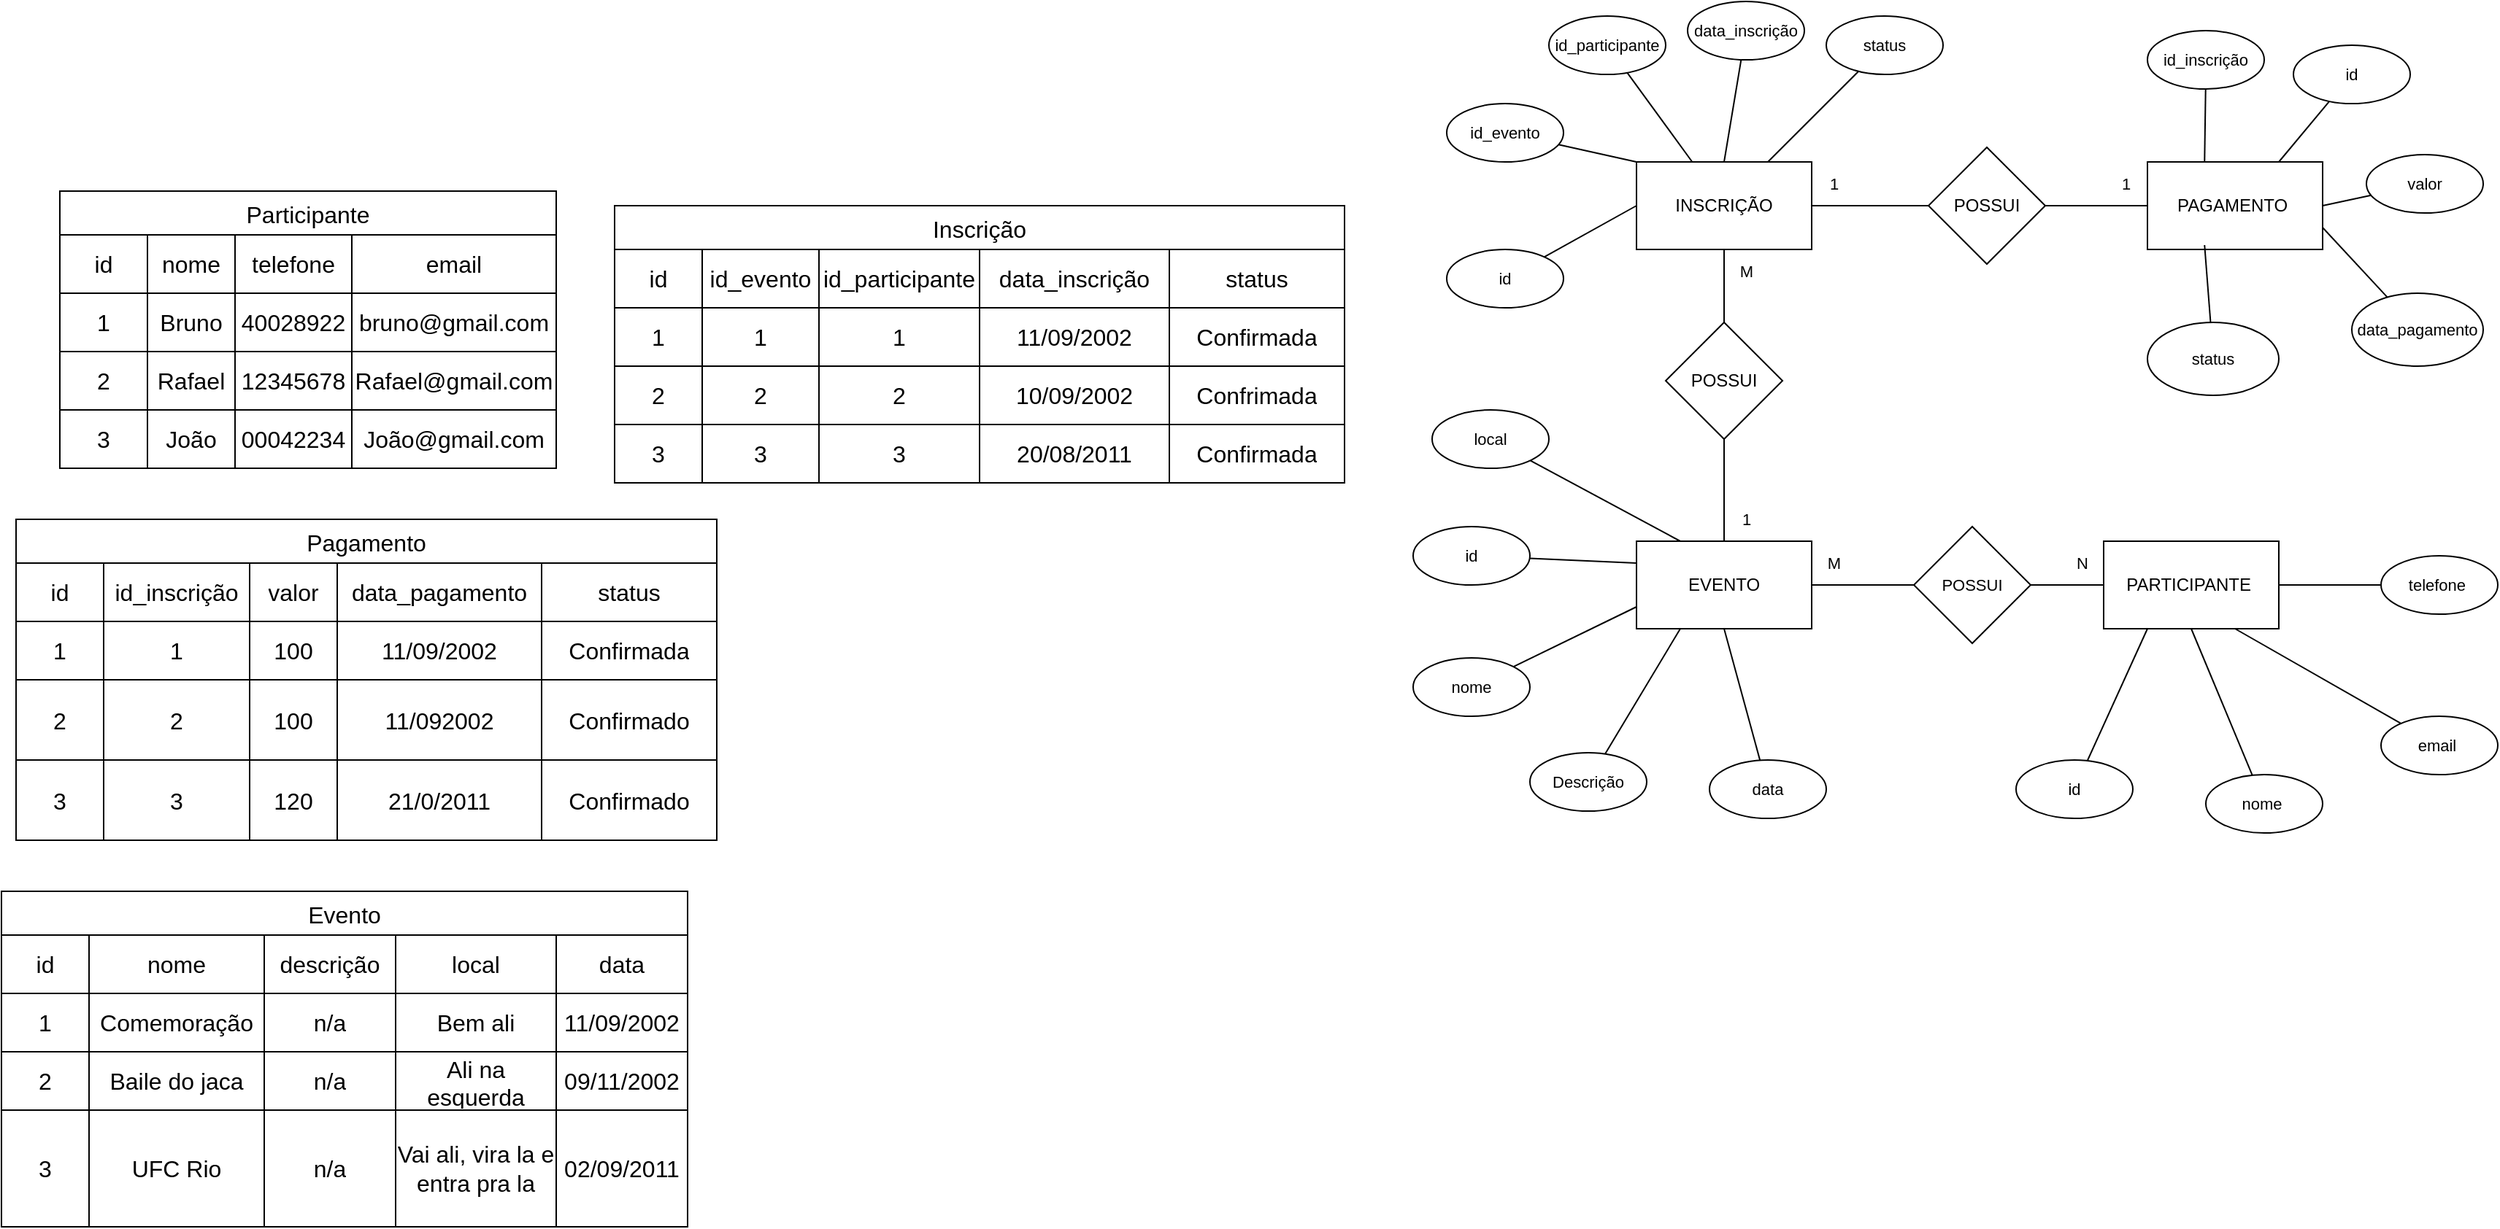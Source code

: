 <mxfile>
    <diagram id="UNWXVFQ4aWni3NU2ocza" name="Página-1">
        <mxGraphModel dx="2316" dy="346" grid="1" gridSize="10" guides="1" tooltips="1" connect="1" arrows="1" fold="1" page="1" pageScale="1" pageWidth="827" pageHeight="1169" math="0" shadow="0">
            <root>
                <mxCell id="0"/>
                <mxCell id="1" parent="0"/>
                <mxCell id="17" style="edgeStyle=none;shape=connector;rounded=1;html=1;entryX=1;entryY=0.5;entryDx=0;entryDy=0;strokeColor=default;align=center;verticalAlign=middle;fontFamily=Helvetica;fontSize=11;fontColor=default;labelBackgroundColor=default;endArrow=none;endFill=0;" parent="1" source="2" target="15" edge="1">
                    <mxGeometry relative="1" as="geometry"/>
                </mxCell>
                <mxCell id="2" value="PARTICIPANTE&amp;nbsp;" style="rounded=0;whiteSpace=wrap;html=1;align=center;" parent="1" vertex="1">
                    <mxGeometry x="60" y="440" width="120" height="60" as="geometry"/>
                </mxCell>
                <mxCell id="7" style="edgeStyle=none;html=1;endArrow=none;endFill=0;" parent="1" source="4" target="6" edge="1">
                    <mxGeometry relative="1" as="geometry"/>
                </mxCell>
                <mxCell id="12" style="edgeStyle=none;shape=connector;rounded=1;html=1;entryX=0.5;entryY=0;entryDx=0;entryDy=0;strokeColor=default;align=center;verticalAlign=middle;fontFamily=Helvetica;fontSize=11;fontColor=default;labelBackgroundColor=default;endArrow=none;endFill=0;" parent="1" source="4" target="11" edge="1">
                    <mxGeometry relative="1" as="geometry"/>
                </mxCell>
                <mxCell id="4" value="INSCRIÇÃO" style="rounded=0;whiteSpace=wrap;html=1;align=center;" parent="1" vertex="1">
                    <mxGeometry x="-260" y="180" width="120" height="60" as="geometry"/>
                </mxCell>
                <mxCell id="5" value="PAGAMENTO&amp;nbsp;" style="rounded=0;whiteSpace=wrap;html=1;align=center;" parent="1" vertex="1">
                    <mxGeometry x="90" y="180" width="120" height="60" as="geometry"/>
                </mxCell>
                <mxCell id="8" style="edgeStyle=none;shape=connector;rounded=1;html=1;strokeColor=default;align=center;verticalAlign=middle;fontFamily=Helvetica;fontSize=11;fontColor=default;labelBackgroundColor=default;endArrow=none;endFill=0;" parent="1" source="6" target="5" edge="1">
                    <mxGeometry relative="1" as="geometry"/>
                </mxCell>
                <mxCell id="6" value="POSSUI" style="rhombus;whiteSpace=wrap;html=1;" parent="1" vertex="1">
                    <mxGeometry x="-60" y="170" width="80" height="80" as="geometry"/>
                </mxCell>
                <mxCell id="13" style="edgeStyle=none;shape=connector;rounded=1;html=1;entryX=0.5;entryY=1;entryDx=0;entryDy=0;strokeColor=default;align=center;verticalAlign=middle;fontFamily=Helvetica;fontSize=11;fontColor=default;labelBackgroundColor=default;endArrow=none;endFill=0;" parent="1" source="9" target="11" edge="1">
                    <mxGeometry relative="1" as="geometry"/>
                </mxCell>
                <mxCell id="16" style="edgeStyle=none;shape=connector;rounded=1;html=1;entryX=0;entryY=0.5;entryDx=0;entryDy=0;strokeColor=default;align=center;verticalAlign=middle;fontFamily=Helvetica;fontSize=11;fontColor=default;labelBackgroundColor=default;endArrow=none;endFill=0;" parent="1" source="9" target="15" edge="1">
                    <mxGeometry relative="1" as="geometry"/>
                </mxCell>
                <mxCell id="9" value="EVENTO" style="rounded=0;whiteSpace=wrap;html=1;align=center;" parent="1" vertex="1">
                    <mxGeometry x="-260" y="440" width="120" height="60" as="geometry"/>
                </mxCell>
                <mxCell id="11" value="POSSUI" style="rhombus;whiteSpace=wrap;html=1;" parent="1" vertex="1">
                    <mxGeometry x="-240" y="290" width="80" height="80" as="geometry"/>
                </mxCell>
                <mxCell id="15" value="POSSUI" style="rhombus;whiteSpace=wrap;html=1;fontFamily=Helvetica;fontSize=11;fontColor=default;labelBackgroundColor=default;" parent="1" vertex="1">
                    <mxGeometry x="-70" y="430" width="80" height="80" as="geometry"/>
                </mxCell>
                <mxCell id="18" value="N" style="text;html=1;align=center;verticalAlign=middle;resizable=0;points=[];autosize=1;strokeColor=none;fillColor=none;fontFamily=Helvetica;fontSize=11;fontColor=default;labelBackgroundColor=default;" parent="1" vertex="1">
                    <mxGeometry x="30" y="440" width="30" height="30" as="geometry"/>
                </mxCell>
                <mxCell id="19" value="M" style="text;html=1;align=center;verticalAlign=middle;resizable=0;points=[];autosize=1;strokeColor=none;fillColor=none;fontFamily=Helvetica;fontSize=11;fontColor=default;labelBackgroundColor=default;" parent="1" vertex="1">
                    <mxGeometry x="-140" y="440" width="30" height="30" as="geometry"/>
                </mxCell>
                <mxCell id="20" value="M" style="text;html=1;align=center;verticalAlign=middle;resizable=0;points=[];autosize=1;strokeColor=none;fillColor=none;fontFamily=Helvetica;fontSize=11;fontColor=default;labelBackgroundColor=default;" parent="1" vertex="1">
                    <mxGeometry x="-200" y="240" width="30" height="30" as="geometry"/>
                </mxCell>
                <mxCell id="21" value="1" style="text;html=1;align=center;verticalAlign=middle;resizable=0;points=[];autosize=1;strokeColor=none;fillColor=none;fontFamily=Helvetica;fontSize=11;fontColor=default;labelBackgroundColor=default;" parent="1" vertex="1">
                    <mxGeometry x="-200" y="410" width="30" height="30" as="geometry"/>
                </mxCell>
                <mxCell id="22" value="1" style="text;html=1;align=center;verticalAlign=middle;resizable=0;points=[];autosize=1;strokeColor=none;fillColor=none;fontFamily=Helvetica;fontSize=11;fontColor=default;labelBackgroundColor=default;" parent="1" vertex="1">
                    <mxGeometry x="60" y="180" width="30" height="30" as="geometry"/>
                </mxCell>
                <mxCell id="23" value="1" style="text;html=1;align=center;verticalAlign=middle;resizable=0;points=[];autosize=1;strokeColor=none;fillColor=none;fontFamily=Helvetica;fontSize=11;fontColor=default;labelBackgroundColor=default;" parent="1" vertex="1">
                    <mxGeometry x="-140" y="180" width="30" height="30" as="geometry"/>
                </mxCell>
                <mxCell id="24" value="Participante" style="shape=table;startSize=30;container=1;collapsible=0;childLayout=tableLayout;strokeColor=default;fontSize=16;fontFamily=Helvetica;fontColor=default;labelBackgroundColor=default;" parent="1" vertex="1">
                    <mxGeometry x="-1340" y="200" width="340" height="190" as="geometry"/>
                </mxCell>
                <mxCell id="25" value="" style="shape=tableRow;horizontal=0;startSize=0;swimlaneHead=0;swimlaneBody=0;strokeColor=inherit;top=0;left=0;bottom=0;right=0;collapsible=0;dropTarget=0;fillColor=none;points=[[0,0.5],[1,0.5]];portConstraint=eastwest;fontSize=16;fontFamily=Helvetica;fontColor=default;labelBackgroundColor=default;" parent="24" vertex="1">
                    <mxGeometry y="30" width="340" height="40" as="geometry"/>
                </mxCell>
                <mxCell id="37" value="id" style="shape=partialRectangle;html=1;whiteSpace=wrap;connectable=0;strokeColor=inherit;overflow=hidden;fillColor=none;top=0;left=0;bottom=0;right=0;pointerEvents=1;fontSize=16;fontFamily=Helvetica;fontColor=default;labelBackgroundColor=default;" parent="25" vertex="1">
                    <mxGeometry width="60" height="40" as="geometry">
                        <mxRectangle width="60" height="40" as="alternateBounds"/>
                    </mxGeometry>
                </mxCell>
                <mxCell id="26" value="nome" style="shape=partialRectangle;html=1;whiteSpace=wrap;connectable=0;strokeColor=inherit;overflow=hidden;fillColor=none;top=0;left=0;bottom=0;right=0;pointerEvents=1;fontSize=16;fontFamily=Helvetica;fontColor=default;labelBackgroundColor=default;" parent="25" vertex="1">
                    <mxGeometry x="60" width="60" height="40" as="geometry">
                        <mxRectangle width="60" height="40" as="alternateBounds"/>
                    </mxGeometry>
                </mxCell>
                <mxCell id="27" value="telefone" style="shape=partialRectangle;html=1;whiteSpace=wrap;connectable=0;strokeColor=inherit;overflow=hidden;fillColor=none;top=0;left=0;bottom=0;right=0;pointerEvents=1;fontSize=16;fontFamily=Helvetica;fontColor=default;labelBackgroundColor=default;" parent="25" vertex="1">
                    <mxGeometry x="120" width="80" height="40" as="geometry">
                        <mxRectangle width="80" height="40" as="alternateBounds"/>
                    </mxGeometry>
                </mxCell>
                <mxCell id="28" value="email" style="shape=partialRectangle;html=1;whiteSpace=wrap;connectable=0;strokeColor=inherit;overflow=hidden;fillColor=none;top=0;left=0;bottom=0;right=0;pointerEvents=1;fontSize=16;fontFamily=Helvetica;fontColor=default;labelBackgroundColor=default;" parent="25" vertex="1">
                    <mxGeometry x="200" width="140" height="40" as="geometry">
                        <mxRectangle width="140" height="40" as="alternateBounds"/>
                    </mxGeometry>
                </mxCell>
                <mxCell id="29" value="" style="shape=tableRow;horizontal=0;startSize=0;swimlaneHead=0;swimlaneBody=0;strokeColor=inherit;top=0;left=0;bottom=0;right=0;collapsible=0;dropTarget=0;fillColor=none;points=[[0,0.5],[1,0.5]];portConstraint=eastwest;fontSize=16;fontFamily=Helvetica;fontColor=default;labelBackgroundColor=default;" parent="24" vertex="1">
                    <mxGeometry y="70" width="340" height="40" as="geometry"/>
                </mxCell>
                <mxCell id="38" value="1" style="shape=partialRectangle;html=1;whiteSpace=wrap;connectable=0;strokeColor=inherit;overflow=hidden;fillColor=none;top=0;left=0;bottom=0;right=0;pointerEvents=1;fontSize=16;fontFamily=Helvetica;fontColor=default;labelBackgroundColor=default;" parent="29" vertex="1">
                    <mxGeometry width="60" height="40" as="geometry">
                        <mxRectangle width="60" height="40" as="alternateBounds"/>
                    </mxGeometry>
                </mxCell>
                <mxCell id="30" value="Bruno" style="shape=partialRectangle;html=1;whiteSpace=wrap;connectable=0;strokeColor=inherit;overflow=hidden;fillColor=none;top=0;left=0;bottom=0;right=0;pointerEvents=1;fontSize=16;fontFamily=Helvetica;fontColor=default;labelBackgroundColor=default;" parent="29" vertex="1">
                    <mxGeometry x="60" width="60" height="40" as="geometry">
                        <mxRectangle width="60" height="40" as="alternateBounds"/>
                    </mxGeometry>
                </mxCell>
                <mxCell id="31" value="40028922" style="shape=partialRectangle;html=1;whiteSpace=wrap;connectable=0;strokeColor=inherit;overflow=hidden;fillColor=none;top=0;left=0;bottom=0;right=0;pointerEvents=1;fontSize=16;fontFamily=Helvetica;fontColor=default;labelBackgroundColor=default;" parent="29" vertex="1">
                    <mxGeometry x="120" width="80" height="40" as="geometry">
                        <mxRectangle width="80" height="40" as="alternateBounds"/>
                    </mxGeometry>
                </mxCell>
                <mxCell id="32" value="bruno@gmail.com" style="shape=partialRectangle;html=1;whiteSpace=wrap;connectable=0;strokeColor=inherit;overflow=hidden;fillColor=none;top=0;left=0;bottom=0;right=0;pointerEvents=1;fontSize=16;fontFamily=Helvetica;fontColor=default;labelBackgroundColor=default;" parent="29" vertex="1">
                    <mxGeometry x="200" width="140" height="40" as="geometry">
                        <mxRectangle width="140" height="40" as="alternateBounds"/>
                    </mxGeometry>
                </mxCell>
                <mxCell id="33" value="" style="shape=tableRow;horizontal=0;startSize=0;swimlaneHead=0;swimlaneBody=0;strokeColor=inherit;top=0;left=0;bottom=0;right=0;collapsible=0;dropTarget=0;fillColor=none;points=[[0,0.5],[1,0.5]];portConstraint=eastwest;fontSize=16;fontFamily=Helvetica;fontColor=default;labelBackgroundColor=default;" parent="24" vertex="1">
                    <mxGeometry y="110" width="340" height="40" as="geometry"/>
                </mxCell>
                <mxCell id="39" value="2" style="shape=partialRectangle;html=1;whiteSpace=wrap;connectable=0;strokeColor=inherit;overflow=hidden;fillColor=none;top=0;left=0;bottom=0;right=0;pointerEvents=1;fontSize=16;fontFamily=Helvetica;fontColor=default;labelBackgroundColor=default;" parent="33" vertex="1">
                    <mxGeometry width="60" height="40" as="geometry">
                        <mxRectangle width="60" height="40" as="alternateBounds"/>
                    </mxGeometry>
                </mxCell>
                <mxCell id="34" value="Rafael" style="shape=partialRectangle;html=1;whiteSpace=wrap;connectable=0;strokeColor=inherit;overflow=hidden;fillColor=none;top=0;left=0;bottom=0;right=0;pointerEvents=1;fontSize=16;fontFamily=Helvetica;fontColor=default;labelBackgroundColor=default;" parent="33" vertex="1">
                    <mxGeometry x="60" width="60" height="40" as="geometry">
                        <mxRectangle width="60" height="40" as="alternateBounds"/>
                    </mxGeometry>
                </mxCell>
                <mxCell id="35" value="12345678" style="shape=partialRectangle;html=1;whiteSpace=wrap;connectable=0;strokeColor=inherit;overflow=hidden;fillColor=none;top=0;left=0;bottom=0;right=0;pointerEvents=1;fontSize=16;fontFamily=Helvetica;fontColor=default;labelBackgroundColor=default;" parent="33" vertex="1">
                    <mxGeometry x="120" width="80" height="40" as="geometry">
                        <mxRectangle width="80" height="40" as="alternateBounds"/>
                    </mxGeometry>
                </mxCell>
                <mxCell id="36" value="Rafael@gmail.com" style="shape=partialRectangle;html=1;whiteSpace=wrap;connectable=0;strokeColor=inherit;overflow=hidden;fillColor=none;top=0;left=0;bottom=0;right=0;pointerEvents=1;fontSize=16;fontFamily=Helvetica;fontColor=default;labelBackgroundColor=default;" parent="33" vertex="1">
                    <mxGeometry x="200" width="140" height="40" as="geometry">
                        <mxRectangle width="140" height="40" as="alternateBounds"/>
                    </mxGeometry>
                </mxCell>
                <mxCell id="156" style="shape=tableRow;horizontal=0;startSize=0;swimlaneHead=0;swimlaneBody=0;strokeColor=inherit;top=0;left=0;bottom=0;right=0;collapsible=0;dropTarget=0;fillColor=none;points=[[0,0.5],[1,0.5]];portConstraint=eastwest;fontSize=16;fontFamily=Helvetica;fontColor=default;labelBackgroundColor=default;" parent="24" vertex="1">
                    <mxGeometry y="150" width="340" height="40" as="geometry"/>
                </mxCell>
                <mxCell id="157" value="3" style="shape=partialRectangle;html=1;whiteSpace=wrap;connectable=0;strokeColor=inherit;overflow=hidden;fillColor=none;top=0;left=0;bottom=0;right=0;pointerEvents=1;fontSize=16;fontFamily=Helvetica;fontColor=default;labelBackgroundColor=default;" parent="156" vertex="1">
                    <mxGeometry width="60" height="40" as="geometry">
                        <mxRectangle width="60" height="40" as="alternateBounds"/>
                    </mxGeometry>
                </mxCell>
                <mxCell id="158" value="João" style="shape=partialRectangle;html=1;whiteSpace=wrap;connectable=0;strokeColor=inherit;overflow=hidden;fillColor=none;top=0;left=0;bottom=0;right=0;pointerEvents=1;fontSize=16;fontFamily=Helvetica;fontColor=default;labelBackgroundColor=default;" parent="156" vertex="1">
                    <mxGeometry x="60" width="60" height="40" as="geometry">
                        <mxRectangle width="60" height="40" as="alternateBounds"/>
                    </mxGeometry>
                </mxCell>
                <mxCell id="159" value="00042234" style="shape=partialRectangle;html=1;whiteSpace=wrap;connectable=0;strokeColor=inherit;overflow=hidden;fillColor=none;top=0;left=0;bottom=0;right=0;pointerEvents=1;fontSize=16;fontFamily=Helvetica;fontColor=default;labelBackgroundColor=default;" parent="156" vertex="1">
                    <mxGeometry x="120" width="80" height="40" as="geometry">
                        <mxRectangle width="80" height="40" as="alternateBounds"/>
                    </mxGeometry>
                </mxCell>
                <mxCell id="160" value="João@gmail.com" style="shape=partialRectangle;html=1;whiteSpace=wrap;connectable=0;strokeColor=inherit;overflow=hidden;fillColor=none;top=0;left=0;bottom=0;right=0;pointerEvents=1;fontSize=16;fontFamily=Helvetica;fontColor=default;labelBackgroundColor=default;" parent="156" vertex="1">
                    <mxGeometry x="200" width="140" height="40" as="geometry">
                        <mxRectangle width="140" height="40" as="alternateBounds"/>
                    </mxGeometry>
                </mxCell>
                <mxCell id="40" value="Evento" style="shape=table;startSize=30;container=1;collapsible=0;childLayout=tableLayout;strokeColor=default;fontSize=16;fontFamily=Helvetica;fontColor=default;labelBackgroundColor=default;" parent="1" vertex="1">
                    <mxGeometry x="-1380" y="680" width="470" height="230" as="geometry"/>
                </mxCell>
                <mxCell id="41" value="" style="shape=tableRow;horizontal=0;startSize=0;swimlaneHead=0;swimlaneBody=0;strokeColor=inherit;top=0;left=0;bottom=0;right=0;collapsible=0;dropTarget=0;fillColor=none;points=[[0,0.5],[1,0.5]];portConstraint=eastwest;fontSize=16;fontFamily=Helvetica;fontColor=default;labelBackgroundColor=default;" parent="40" vertex="1">
                    <mxGeometry y="30" width="470" height="40" as="geometry"/>
                </mxCell>
                <mxCell id="56" value="id" style="shape=partialRectangle;html=1;whiteSpace=wrap;connectable=0;strokeColor=inherit;overflow=hidden;fillColor=none;top=0;left=0;bottom=0;right=0;pointerEvents=1;fontSize=16;fontFamily=Helvetica;fontColor=default;labelBackgroundColor=default;" parent="41" vertex="1">
                    <mxGeometry width="60" height="40" as="geometry">
                        <mxRectangle width="60" height="40" as="alternateBounds"/>
                    </mxGeometry>
                </mxCell>
                <mxCell id="42" value="nome" style="shape=partialRectangle;html=1;whiteSpace=wrap;connectable=0;strokeColor=inherit;overflow=hidden;fillColor=none;top=0;left=0;bottom=0;right=0;pointerEvents=1;fontSize=16;fontFamily=Helvetica;fontColor=default;labelBackgroundColor=default;" parent="41" vertex="1">
                    <mxGeometry x="60" width="120" height="40" as="geometry">
                        <mxRectangle width="120" height="40" as="alternateBounds"/>
                    </mxGeometry>
                </mxCell>
                <mxCell id="43" value="descrição" style="shape=partialRectangle;html=1;whiteSpace=wrap;connectable=0;strokeColor=inherit;overflow=hidden;fillColor=none;top=0;left=0;bottom=0;right=0;pointerEvents=1;fontSize=16;fontFamily=Helvetica;fontColor=default;labelBackgroundColor=default;" parent="41" vertex="1">
                    <mxGeometry x="180" width="90" height="40" as="geometry">
                        <mxRectangle width="90" height="40" as="alternateBounds"/>
                    </mxGeometry>
                </mxCell>
                <mxCell id="44" value="local" style="shape=partialRectangle;html=1;whiteSpace=wrap;connectable=0;strokeColor=inherit;overflow=hidden;fillColor=none;top=0;left=0;bottom=0;right=0;pointerEvents=1;fontSize=16;fontFamily=Helvetica;fontColor=default;labelBackgroundColor=default;" parent="41" vertex="1">
                    <mxGeometry x="270" width="110" height="40" as="geometry">
                        <mxRectangle width="110" height="40" as="alternateBounds"/>
                    </mxGeometry>
                </mxCell>
                <mxCell id="45" value="data" style="shape=partialRectangle;html=1;whiteSpace=wrap;connectable=0;strokeColor=inherit;overflow=hidden;fillColor=none;top=0;left=0;bottom=0;right=0;pointerEvents=1;fontSize=16;fontFamily=Helvetica;fontColor=default;labelBackgroundColor=default;" parent="41" vertex="1">
                    <mxGeometry x="380" width="90" height="40" as="geometry">
                        <mxRectangle width="90" height="40" as="alternateBounds"/>
                    </mxGeometry>
                </mxCell>
                <mxCell id="46" value="" style="shape=tableRow;horizontal=0;startSize=0;swimlaneHead=0;swimlaneBody=0;strokeColor=inherit;top=0;left=0;bottom=0;right=0;collapsible=0;dropTarget=0;fillColor=none;points=[[0,0.5],[1,0.5]];portConstraint=eastwest;fontSize=16;fontFamily=Helvetica;fontColor=default;labelBackgroundColor=default;" parent="40" vertex="1">
                    <mxGeometry y="70" width="470" height="40" as="geometry"/>
                </mxCell>
                <mxCell id="57" value="1" style="shape=partialRectangle;html=1;whiteSpace=wrap;connectable=0;strokeColor=inherit;overflow=hidden;fillColor=none;top=0;left=0;bottom=0;right=0;pointerEvents=1;fontSize=16;fontFamily=Helvetica;fontColor=default;labelBackgroundColor=default;" parent="46" vertex="1">
                    <mxGeometry width="60" height="40" as="geometry">
                        <mxRectangle width="60" height="40" as="alternateBounds"/>
                    </mxGeometry>
                </mxCell>
                <mxCell id="47" value="Comemoração" style="shape=partialRectangle;html=1;whiteSpace=wrap;connectable=0;strokeColor=inherit;overflow=hidden;fillColor=none;top=0;left=0;bottom=0;right=0;pointerEvents=1;fontSize=16;fontFamily=Helvetica;fontColor=default;labelBackgroundColor=default;" parent="46" vertex="1">
                    <mxGeometry x="60" width="120" height="40" as="geometry">
                        <mxRectangle width="120" height="40" as="alternateBounds"/>
                    </mxGeometry>
                </mxCell>
                <mxCell id="48" value="n/a" style="shape=partialRectangle;html=1;whiteSpace=wrap;connectable=0;strokeColor=inherit;overflow=hidden;fillColor=none;top=0;left=0;bottom=0;right=0;pointerEvents=1;fontSize=16;fontFamily=Helvetica;fontColor=default;labelBackgroundColor=default;" parent="46" vertex="1">
                    <mxGeometry x="180" width="90" height="40" as="geometry">
                        <mxRectangle width="90" height="40" as="alternateBounds"/>
                    </mxGeometry>
                </mxCell>
                <mxCell id="49" value="Bem ali" style="shape=partialRectangle;html=1;whiteSpace=wrap;connectable=0;strokeColor=inherit;overflow=hidden;fillColor=none;top=0;left=0;bottom=0;right=0;pointerEvents=1;fontSize=16;fontFamily=Helvetica;fontColor=default;labelBackgroundColor=default;" parent="46" vertex="1">
                    <mxGeometry x="270" width="110" height="40" as="geometry">
                        <mxRectangle width="110" height="40" as="alternateBounds"/>
                    </mxGeometry>
                </mxCell>
                <mxCell id="50" value="11/09/2002" style="shape=partialRectangle;html=1;whiteSpace=wrap;connectable=0;strokeColor=inherit;overflow=hidden;fillColor=none;top=0;left=0;bottom=0;right=0;pointerEvents=1;fontSize=16;fontFamily=Helvetica;fontColor=default;labelBackgroundColor=default;" parent="46" vertex="1">
                    <mxGeometry x="380" width="90" height="40" as="geometry">
                        <mxRectangle width="90" height="40" as="alternateBounds"/>
                    </mxGeometry>
                </mxCell>
                <mxCell id="51" value="" style="shape=tableRow;horizontal=0;startSize=0;swimlaneHead=0;swimlaneBody=0;strokeColor=inherit;top=0;left=0;bottom=0;right=0;collapsible=0;dropTarget=0;fillColor=none;points=[[0,0.5],[1,0.5]];portConstraint=eastwest;fontSize=16;fontFamily=Helvetica;fontColor=default;labelBackgroundColor=default;" parent="40" vertex="1">
                    <mxGeometry y="110" width="470" height="40" as="geometry"/>
                </mxCell>
                <mxCell id="58" value="2" style="shape=partialRectangle;html=1;whiteSpace=wrap;connectable=0;strokeColor=inherit;overflow=hidden;fillColor=none;top=0;left=0;bottom=0;right=0;pointerEvents=1;fontSize=16;fontFamily=Helvetica;fontColor=default;labelBackgroundColor=default;" parent="51" vertex="1">
                    <mxGeometry width="60" height="40" as="geometry">
                        <mxRectangle width="60" height="40" as="alternateBounds"/>
                    </mxGeometry>
                </mxCell>
                <mxCell id="52" value="Baile do jaca" style="shape=partialRectangle;html=1;whiteSpace=wrap;connectable=0;strokeColor=inherit;overflow=hidden;fillColor=none;top=0;left=0;bottom=0;right=0;pointerEvents=1;fontSize=16;fontFamily=Helvetica;fontColor=default;labelBackgroundColor=default;" parent="51" vertex="1">
                    <mxGeometry x="60" width="120" height="40" as="geometry">
                        <mxRectangle width="120" height="40" as="alternateBounds"/>
                    </mxGeometry>
                </mxCell>
                <mxCell id="53" value="&lt;span style=&quot;color: rgb(0, 0, 0);&quot;&gt;n/a&lt;/span&gt;" style="shape=partialRectangle;html=1;whiteSpace=wrap;connectable=0;strokeColor=inherit;overflow=hidden;fillColor=none;top=0;left=0;bottom=0;right=0;pointerEvents=1;fontSize=16;fontFamily=Helvetica;fontColor=default;labelBackgroundColor=default;" parent="51" vertex="1">
                    <mxGeometry x="180" width="90" height="40" as="geometry">
                        <mxRectangle width="90" height="40" as="alternateBounds"/>
                    </mxGeometry>
                </mxCell>
                <mxCell id="54" value="Ali na esquerda" style="shape=partialRectangle;html=1;whiteSpace=wrap;connectable=0;strokeColor=inherit;overflow=hidden;fillColor=none;top=0;left=0;bottom=0;right=0;pointerEvents=1;fontSize=16;fontFamily=Helvetica;fontColor=default;labelBackgroundColor=default;" parent="51" vertex="1">
                    <mxGeometry x="270" width="110" height="40" as="geometry">
                        <mxRectangle width="110" height="40" as="alternateBounds"/>
                    </mxGeometry>
                </mxCell>
                <mxCell id="55" value="09/11/2002" style="shape=partialRectangle;html=1;whiteSpace=wrap;connectable=0;strokeColor=inherit;overflow=hidden;fillColor=none;top=0;left=0;bottom=0;right=0;pointerEvents=1;fontSize=16;fontFamily=Helvetica;fontColor=default;labelBackgroundColor=default;" parent="51" vertex="1">
                    <mxGeometry x="380" width="90" height="40" as="geometry">
                        <mxRectangle width="90" height="40" as="alternateBounds"/>
                    </mxGeometry>
                </mxCell>
                <mxCell id="144" style="shape=tableRow;horizontal=0;startSize=0;swimlaneHead=0;swimlaneBody=0;strokeColor=inherit;top=0;left=0;bottom=0;right=0;collapsible=0;dropTarget=0;fillColor=none;points=[[0,0.5],[1,0.5]];portConstraint=eastwest;fontSize=16;fontFamily=Helvetica;fontColor=default;labelBackgroundColor=default;" parent="40" vertex="1">
                    <mxGeometry y="150" width="470" height="80" as="geometry"/>
                </mxCell>
                <mxCell id="145" value="3" style="shape=partialRectangle;html=1;whiteSpace=wrap;connectable=0;strokeColor=inherit;overflow=hidden;fillColor=none;top=0;left=0;bottom=0;right=0;pointerEvents=1;fontSize=16;fontFamily=Helvetica;fontColor=default;labelBackgroundColor=default;" parent="144" vertex="1">
                    <mxGeometry width="60" height="80" as="geometry">
                        <mxRectangle width="60" height="80" as="alternateBounds"/>
                    </mxGeometry>
                </mxCell>
                <mxCell id="146" value="UFC Rio" style="shape=partialRectangle;html=1;whiteSpace=wrap;connectable=0;strokeColor=inherit;overflow=hidden;fillColor=none;top=0;left=0;bottom=0;right=0;pointerEvents=1;fontSize=16;fontFamily=Helvetica;fontColor=default;labelBackgroundColor=default;" parent="144" vertex="1">
                    <mxGeometry x="60" width="120" height="80" as="geometry">
                        <mxRectangle width="120" height="80" as="alternateBounds"/>
                    </mxGeometry>
                </mxCell>
                <mxCell id="147" value="&lt;span style=&quot;color: rgb(0, 0, 0);&quot;&gt;n/a&lt;/span&gt;" style="shape=partialRectangle;html=1;whiteSpace=wrap;connectable=0;strokeColor=inherit;overflow=hidden;fillColor=none;top=0;left=0;bottom=0;right=0;pointerEvents=1;fontSize=16;fontFamily=Helvetica;fontColor=default;labelBackgroundColor=default;" parent="144" vertex="1">
                    <mxGeometry x="180" width="90" height="80" as="geometry">
                        <mxRectangle width="90" height="80" as="alternateBounds"/>
                    </mxGeometry>
                </mxCell>
                <mxCell id="148" value="Vai ali, vira la e entra pra la" style="shape=partialRectangle;html=1;whiteSpace=wrap;connectable=0;strokeColor=inherit;overflow=hidden;fillColor=none;top=0;left=0;bottom=0;right=0;pointerEvents=1;fontSize=16;fontFamily=Helvetica;fontColor=default;labelBackgroundColor=default;" parent="144" vertex="1">
                    <mxGeometry x="270" width="110" height="80" as="geometry">
                        <mxRectangle width="110" height="80" as="alternateBounds"/>
                    </mxGeometry>
                </mxCell>
                <mxCell id="149" value="02/09/2011" style="shape=partialRectangle;html=1;whiteSpace=wrap;connectable=0;strokeColor=inherit;overflow=hidden;fillColor=none;top=0;left=0;bottom=0;right=0;pointerEvents=1;fontSize=16;fontFamily=Helvetica;fontColor=default;labelBackgroundColor=default;" parent="144" vertex="1">
                    <mxGeometry x="380" width="90" height="80" as="geometry">
                        <mxRectangle width="90" height="80" as="alternateBounds"/>
                    </mxGeometry>
                </mxCell>
                <mxCell id="61" value="Pagamento" style="shape=table;startSize=30;container=1;collapsible=0;childLayout=tableLayout;strokeColor=default;fontSize=16;fontFamily=Helvetica;fontColor=default;labelBackgroundColor=default;" parent="1" vertex="1">
                    <mxGeometry x="-1370" y="425" width="480" height="220" as="geometry"/>
                </mxCell>
                <mxCell id="62" value="" style="shape=tableRow;horizontal=0;startSize=0;swimlaneHead=0;swimlaneBody=0;strokeColor=inherit;top=0;left=0;bottom=0;right=0;collapsible=0;dropTarget=0;fillColor=none;points=[[0,0.5],[1,0.5]];portConstraint=eastwest;fontSize=16;fontFamily=Helvetica;fontColor=default;labelBackgroundColor=default;" parent="61" vertex="1">
                    <mxGeometry y="30" width="480" height="40" as="geometry"/>
                </mxCell>
                <mxCell id="63" value="id" style="shape=partialRectangle;html=1;whiteSpace=wrap;connectable=0;strokeColor=inherit;overflow=hidden;fillColor=none;top=0;left=0;bottom=0;right=0;pointerEvents=1;fontSize=16;fontFamily=Helvetica;fontColor=default;labelBackgroundColor=default;" parent="62" vertex="1">
                    <mxGeometry width="60" height="40" as="geometry">
                        <mxRectangle width="60" height="40" as="alternateBounds"/>
                    </mxGeometry>
                </mxCell>
                <mxCell id="64" value="id_inscrição" style="shape=partialRectangle;html=1;whiteSpace=wrap;connectable=0;strokeColor=inherit;overflow=hidden;fillColor=none;top=0;left=0;bottom=0;right=0;pointerEvents=1;fontSize=16;fontFamily=Helvetica;fontColor=default;labelBackgroundColor=default;" parent="62" vertex="1">
                    <mxGeometry x="60" width="100" height="40" as="geometry">
                        <mxRectangle width="100" height="40" as="alternateBounds"/>
                    </mxGeometry>
                </mxCell>
                <mxCell id="65" value="valor" style="shape=partialRectangle;html=1;whiteSpace=wrap;connectable=0;strokeColor=inherit;overflow=hidden;fillColor=none;top=0;left=0;bottom=0;right=0;pointerEvents=1;fontSize=16;fontFamily=Helvetica;fontColor=default;labelBackgroundColor=default;" parent="62" vertex="1">
                    <mxGeometry x="160" width="60" height="40" as="geometry">
                        <mxRectangle width="60" height="40" as="alternateBounds"/>
                    </mxGeometry>
                </mxCell>
                <mxCell id="66" value="data_pagamento" style="shape=partialRectangle;html=1;whiteSpace=wrap;connectable=0;strokeColor=inherit;overflow=hidden;fillColor=none;top=0;left=0;bottom=0;right=0;pointerEvents=1;fontSize=16;fontFamily=Helvetica;fontColor=default;labelBackgroundColor=default;" parent="62" vertex="1">
                    <mxGeometry x="220" width="140" height="40" as="geometry">
                        <mxRectangle width="140" height="40" as="alternateBounds"/>
                    </mxGeometry>
                </mxCell>
                <mxCell id="67" value="status" style="shape=partialRectangle;html=1;whiteSpace=wrap;connectable=0;strokeColor=inherit;overflow=hidden;fillColor=none;top=0;left=0;bottom=0;right=0;pointerEvents=1;fontSize=16;fontFamily=Helvetica;fontColor=default;labelBackgroundColor=default;" parent="62" vertex="1">
                    <mxGeometry x="360" width="120" height="40" as="geometry">
                        <mxRectangle width="120" height="40" as="alternateBounds"/>
                    </mxGeometry>
                </mxCell>
                <mxCell id="68" value="" style="shape=tableRow;horizontal=0;startSize=0;swimlaneHead=0;swimlaneBody=0;strokeColor=inherit;top=0;left=0;bottom=0;right=0;collapsible=0;dropTarget=0;fillColor=none;points=[[0,0.5],[1,0.5]];portConstraint=eastwest;fontSize=16;fontFamily=Helvetica;fontColor=default;labelBackgroundColor=default;" parent="61" vertex="1">
                    <mxGeometry y="70" width="480" height="40" as="geometry"/>
                </mxCell>
                <mxCell id="69" value="1" style="shape=partialRectangle;html=1;whiteSpace=wrap;connectable=0;strokeColor=inherit;overflow=hidden;fillColor=none;top=0;left=0;bottom=0;right=0;pointerEvents=1;fontSize=16;fontFamily=Helvetica;fontColor=default;labelBackgroundColor=default;" parent="68" vertex="1">
                    <mxGeometry width="60" height="40" as="geometry">
                        <mxRectangle width="60" height="40" as="alternateBounds"/>
                    </mxGeometry>
                </mxCell>
                <mxCell id="70" value="1" style="shape=partialRectangle;html=1;whiteSpace=wrap;connectable=0;strokeColor=inherit;overflow=hidden;fillColor=none;top=0;left=0;bottom=0;right=0;pointerEvents=1;fontSize=16;fontFamily=Helvetica;fontColor=default;labelBackgroundColor=default;" parent="68" vertex="1">
                    <mxGeometry x="60" width="100" height="40" as="geometry">
                        <mxRectangle width="100" height="40" as="alternateBounds"/>
                    </mxGeometry>
                </mxCell>
                <mxCell id="71" value="100" style="shape=partialRectangle;html=1;whiteSpace=wrap;connectable=0;strokeColor=inherit;overflow=hidden;fillColor=none;top=0;left=0;bottom=0;right=0;pointerEvents=1;fontSize=16;fontFamily=Helvetica;fontColor=default;labelBackgroundColor=default;" parent="68" vertex="1">
                    <mxGeometry x="160" width="60" height="40" as="geometry">
                        <mxRectangle width="60" height="40" as="alternateBounds"/>
                    </mxGeometry>
                </mxCell>
                <mxCell id="72" value="11/09/2002" style="shape=partialRectangle;html=1;whiteSpace=wrap;connectable=0;strokeColor=inherit;overflow=hidden;fillColor=none;top=0;left=0;bottom=0;right=0;pointerEvents=1;fontSize=16;fontFamily=Helvetica;fontColor=default;labelBackgroundColor=default;" parent="68" vertex="1">
                    <mxGeometry x="220" width="140" height="40" as="geometry">
                        <mxRectangle width="140" height="40" as="alternateBounds"/>
                    </mxGeometry>
                </mxCell>
                <mxCell id="73" value="Confirmada" style="shape=partialRectangle;html=1;whiteSpace=wrap;connectable=0;strokeColor=inherit;overflow=hidden;fillColor=none;top=0;left=0;bottom=0;right=0;pointerEvents=1;fontSize=16;fontFamily=Helvetica;fontColor=default;labelBackgroundColor=default;" parent="68" vertex="1">
                    <mxGeometry x="360" width="120" height="40" as="geometry">
                        <mxRectangle width="120" height="40" as="alternateBounds"/>
                    </mxGeometry>
                </mxCell>
                <mxCell id="74" value="" style="shape=tableRow;horizontal=0;startSize=0;swimlaneHead=0;swimlaneBody=0;strokeColor=inherit;top=0;left=0;bottom=0;right=0;collapsible=0;dropTarget=0;fillColor=none;points=[[0,0.5],[1,0.5]];portConstraint=eastwest;fontSize=16;fontFamily=Helvetica;fontColor=default;labelBackgroundColor=default;" parent="61" vertex="1">
                    <mxGeometry y="110" width="480" height="55" as="geometry"/>
                </mxCell>
                <mxCell id="75" value="2" style="shape=partialRectangle;html=1;whiteSpace=wrap;connectable=0;strokeColor=inherit;overflow=hidden;fillColor=none;top=0;left=0;bottom=0;right=0;pointerEvents=1;fontSize=16;fontFamily=Helvetica;fontColor=default;labelBackgroundColor=default;" parent="74" vertex="1">
                    <mxGeometry width="60" height="55" as="geometry">
                        <mxRectangle width="60" height="55" as="alternateBounds"/>
                    </mxGeometry>
                </mxCell>
                <mxCell id="76" value="2" style="shape=partialRectangle;html=1;whiteSpace=wrap;connectable=0;strokeColor=inherit;overflow=hidden;fillColor=none;top=0;left=0;bottom=0;right=0;pointerEvents=1;fontSize=16;fontFamily=Helvetica;fontColor=default;labelBackgroundColor=default;" parent="74" vertex="1">
                    <mxGeometry x="60" width="100" height="55" as="geometry">
                        <mxRectangle width="100" height="55" as="alternateBounds"/>
                    </mxGeometry>
                </mxCell>
                <mxCell id="77" value="100" style="shape=partialRectangle;html=1;whiteSpace=wrap;connectable=0;strokeColor=inherit;overflow=hidden;fillColor=none;top=0;left=0;bottom=0;right=0;pointerEvents=1;fontSize=16;fontFamily=Helvetica;fontColor=default;labelBackgroundColor=default;" parent="74" vertex="1">
                    <mxGeometry x="160" width="60" height="55" as="geometry">
                        <mxRectangle width="60" height="55" as="alternateBounds"/>
                    </mxGeometry>
                </mxCell>
                <mxCell id="78" value="11/092002" style="shape=partialRectangle;html=1;whiteSpace=wrap;connectable=0;strokeColor=inherit;overflow=hidden;fillColor=none;top=0;left=0;bottom=0;right=0;pointerEvents=1;fontSize=16;fontFamily=Helvetica;fontColor=default;labelBackgroundColor=default;" parent="74" vertex="1">
                    <mxGeometry x="220" width="140" height="55" as="geometry">
                        <mxRectangle width="140" height="55" as="alternateBounds"/>
                    </mxGeometry>
                </mxCell>
                <mxCell id="79" value="Confirmado" style="shape=partialRectangle;html=1;whiteSpace=wrap;connectable=0;strokeColor=inherit;overflow=hidden;fillColor=none;top=0;left=0;bottom=0;right=0;pointerEvents=1;fontSize=16;fontFamily=Helvetica;fontColor=default;labelBackgroundColor=default;" parent="74" vertex="1">
                    <mxGeometry x="360" width="120" height="55" as="geometry">
                        <mxRectangle width="120" height="55" as="alternateBounds"/>
                    </mxGeometry>
                </mxCell>
                <mxCell id="138" style="shape=tableRow;horizontal=0;startSize=0;swimlaneHead=0;swimlaneBody=0;strokeColor=inherit;top=0;left=0;bottom=0;right=0;collapsible=0;dropTarget=0;fillColor=none;points=[[0,0.5],[1,0.5]];portConstraint=eastwest;fontSize=16;fontFamily=Helvetica;fontColor=default;labelBackgroundColor=default;" parent="61" vertex="1">
                    <mxGeometry y="165" width="480" height="55" as="geometry"/>
                </mxCell>
                <mxCell id="139" value="3" style="shape=partialRectangle;html=1;whiteSpace=wrap;connectable=0;strokeColor=inherit;overflow=hidden;fillColor=none;top=0;left=0;bottom=0;right=0;pointerEvents=1;fontSize=16;fontFamily=Helvetica;fontColor=default;labelBackgroundColor=default;" parent="138" vertex="1">
                    <mxGeometry width="60" height="55" as="geometry">
                        <mxRectangle width="60" height="55" as="alternateBounds"/>
                    </mxGeometry>
                </mxCell>
                <mxCell id="140" value="3" style="shape=partialRectangle;html=1;whiteSpace=wrap;connectable=0;strokeColor=inherit;overflow=hidden;fillColor=none;top=0;left=0;bottom=0;right=0;pointerEvents=1;fontSize=16;fontFamily=Helvetica;fontColor=default;labelBackgroundColor=default;" parent="138" vertex="1">
                    <mxGeometry x="60" width="100" height="55" as="geometry">
                        <mxRectangle width="100" height="55" as="alternateBounds"/>
                    </mxGeometry>
                </mxCell>
                <mxCell id="141" value="120" style="shape=partialRectangle;html=1;whiteSpace=wrap;connectable=0;strokeColor=inherit;overflow=hidden;fillColor=none;top=0;left=0;bottom=0;right=0;pointerEvents=1;fontSize=16;fontFamily=Helvetica;fontColor=default;labelBackgroundColor=default;" parent="138" vertex="1">
                    <mxGeometry x="160" width="60" height="55" as="geometry">
                        <mxRectangle width="60" height="55" as="alternateBounds"/>
                    </mxGeometry>
                </mxCell>
                <mxCell id="142" value="21/0/2011" style="shape=partialRectangle;html=1;whiteSpace=wrap;connectable=0;strokeColor=inherit;overflow=hidden;fillColor=none;top=0;left=0;bottom=0;right=0;pointerEvents=1;fontSize=16;fontFamily=Helvetica;fontColor=default;labelBackgroundColor=default;" parent="138" vertex="1">
                    <mxGeometry x="220" width="140" height="55" as="geometry">
                        <mxRectangle width="140" height="55" as="alternateBounds"/>
                    </mxGeometry>
                </mxCell>
                <mxCell id="143" value="Confirmado" style="shape=partialRectangle;html=1;whiteSpace=wrap;connectable=0;strokeColor=inherit;overflow=hidden;fillColor=none;top=0;left=0;bottom=0;right=0;pointerEvents=1;fontSize=16;fontFamily=Helvetica;fontColor=default;labelBackgroundColor=default;" parent="138" vertex="1">
                    <mxGeometry x="360" width="120" height="55" as="geometry">
                        <mxRectangle width="120" height="55" as="alternateBounds"/>
                    </mxGeometry>
                </mxCell>
                <mxCell id="80" value="Inscrição" style="shape=table;startSize=30;container=1;collapsible=0;childLayout=tableLayout;strokeColor=default;fontSize=16;fontFamily=Helvetica;fontColor=default;labelBackgroundColor=default;" parent="1" vertex="1">
                    <mxGeometry x="-960" y="210" width="500" height="190" as="geometry"/>
                </mxCell>
                <mxCell id="81" value="" style="shape=tableRow;horizontal=0;startSize=0;swimlaneHead=0;swimlaneBody=0;strokeColor=inherit;top=0;left=0;bottom=0;right=0;collapsible=0;dropTarget=0;fillColor=none;points=[[0,0.5],[1,0.5]];portConstraint=eastwest;fontSize=16;fontFamily=Helvetica;fontColor=default;labelBackgroundColor=default;" parent="80" vertex="1">
                    <mxGeometry y="30" width="500" height="40" as="geometry"/>
                </mxCell>
                <mxCell id="82" value="id" style="shape=partialRectangle;html=1;whiteSpace=wrap;connectable=0;strokeColor=inherit;overflow=hidden;fillColor=none;top=0;left=0;bottom=0;right=0;pointerEvents=1;fontSize=16;fontFamily=Helvetica;fontColor=default;labelBackgroundColor=default;" parent="81" vertex="1">
                    <mxGeometry width="60" height="40" as="geometry">
                        <mxRectangle width="60" height="40" as="alternateBounds"/>
                    </mxGeometry>
                </mxCell>
                <mxCell id="83" value="id_evento" style="shape=partialRectangle;html=1;whiteSpace=wrap;connectable=0;strokeColor=inherit;overflow=hidden;fillColor=none;top=0;left=0;bottom=0;right=0;pointerEvents=1;fontSize=16;fontFamily=Helvetica;fontColor=default;labelBackgroundColor=default;" parent="81" vertex="1">
                    <mxGeometry x="60" width="80" height="40" as="geometry">
                        <mxRectangle width="80" height="40" as="alternateBounds"/>
                    </mxGeometry>
                </mxCell>
                <mxCell id="84" value="id_participante" style="shape=partialRectangle;html=1;whiteSpace=wrap;connectable=0;strokeColor=inherit;overflow=hidden;fillColor=none;top=0;left=0;bottom=0;right=0;pointerEvents=1;fontSize=16;fontFamily=Helvetica;fontColor=default;labelBackgroundColor=default;" parent="81" vertex="1">
                    <mxGeometry x="140" width="110" height="40" as="geometry">
                        <mxRectangle width="110" height="40" as="alternateBounds"/>
                    </mxGeometry>
                </mxCell>
                <mxCell id="85" value="data_inscrição" style="shape=partialRectangle;html=1;whiteSpace=wrap;connectable=0;strokeColor=inherit;overflow=hidden;fillColor=none;top=0;left=0;bottom=0;right=0;pointerEvents=1;fontSize=16;fontFamily=Helvetica;fontColor=default;labelBackgroundColor=default;" parent="81" vertex="1">
                    <mxGeometry x="250" width="130" height="40" as="geometry">
                        <mxRectangle width="130" height="40" as="alternateBounds"/>
                    </mxGeometry>
                </mxCell>
                <mxCell id="86" value="status" style="shape=partialRectangle;html=1;whiteSpace=wrap;connectable=0;strokeColor=inherit;overflow=hidden;fillColor=none;top=0;left=0;bottom=0;right=0;pointerEvents=1;fontSize=16;fontFamily=Helvetica;fontColor=default;labelBackgroundColor=default;" parent="81" vertex="1">
                    <mxGeometry x="380" width="120" height="40" as="geometry">
                        <mxRectangle width="120" height="40" as="alternateBounds"/>
                    </mxGeometry>
                </mxCell>
                <mxCell id="87" value="" style="shape=tableRow;horizontal=0;startSize=0;swimlaneHead=0;swimlaneBody=0;strokeColor=inherit;top=0;left=0;bottom=0;right=0;collapsible=0;dropTarget=0;fillColor=none;points=[[0,0.5],[1,0.5]];portConstraint=eastwest;fontSize=16;fontFamily=Helvetica;fontColor=default;labelBackgroundColor=default;" parent="80" vertex="1">
                    <mxGeometry y="70" width="500" height="40" as="geometry"/>
                </mxCell>
                <mxCell id="88" value="1" style="shape=partialRectangle;html=1;whiteSpace=wrap;connectable=0;strokeColor=inherit;overflow=hidden;fillColor=none;top=0;left=0;bottom=0;right=0;pointerEvents=1;fontSize=16;fontFamily=Helvetica;fontColor=default;labelBackgroundColor=default;" parent="87" vertex="1">
                    <mxGeometry width="60" height="40" as="geometry">
                        <mxRectangle width="60" height="40" as="alternateBounds"/>
                    </mxGeometry>
                </mxCell>
                <mxCell id="89" value="1" style="shape=partialRectangle;html=1;whiteSpace=wrap;connectable=0;strokeColor=inherit;overflow=hidden;fillColor=none;top=0;left=0;bottom=0;right=0;pointerEvents=1;fontSize=16;fontFamily=Helvetica;fontColor=default;labelBackgroundColor=default;" parent="87" vertex="1">
                    <mxGeometry x="60" width="80" height="40" as="geometry">
                        <mxRectangle width="80" height="40" as="alternateBounds"/>
                    </mxGeometry>
                </mxCell>
                <mxCell id="90" value="1" style="shape=partialRectangle;html=1;whiteSpace=wrap;connectable=0;strokeColor=inherit;overflow=hidden;fillColor=none;top=0;left=0;bottom=0;right=0;pointerEvents=1;fontSize=16;fontFamily=Helvetica;fontColor=default;labelBackgroundColor=default;" parent="87" vertex="1">
                    <mxGeometry x="140" width="110" height="40" as="geometry">
                        <mxRectangle width="110" height="40" as="alternateBounds"/>
                    </mxGeometry>
                </mxCell>
                <mxCell id="91" value="11/09/2002" style="shape=partialRectangle;html=1;whiteSpace=wrap;connectable=0;strokeColor=inherit;overflow=hidden;fillColor=none;top=0;left=0;bottom=0;right=0;pointerEvents=1;fontSize=16;fontFamily=Helvetica;fontColor=default;labelBackgroundColor=default;" parent="87" vertex="1">
                    <mxGeometry x="250" width="130" height="40" as="geometry">
                        <mxRectangle width="130" height="40" as="alternateBounds"/>
                    </mxGeometry>
                </mxCell>
                <mxCell id="92" value="Confirmada" style="shape=partialRectangle;html=1;whiteSpace=wrap;connectable=0;strokeColor=inherit;overflow=hidden;fillColor=none;top=0;left=0;bottom=0;right=0;pointerEvents=1;fontSize=16;fontFamily=Helvetica;fontColor=default;labelBackgroundColor=default;" parent="87" vertex="1">
                    <mxGeometry x="380" width="120" height="40" as="geometry">
                        <mxRectangle width="120" height="40" as="alternateBounds"/>
                    </mxGeometry>
                </mxCell>
                <mxCell id="93" value="" style="shape=tableRow;horizontal=0;startSize=0;swimlaneHead=0;swimlaneBody=0;strokeColor=inherit;top=0;left=0;bottom=0;right=0;collapsible=0;dropTarget=0;fillColor=none;points=[[0,0.5],[1,0.5]];portConstraint=eastwest;fontSize=16;fontFamily=Helvetica;fontColor=default;labelBackgroundColor=default;" parent="80" vertex="1">
                    <mxGeometry y="110" width="500" height="40" as="geometry"/>
                </mxCell>
                <mxCell id="94" value="2" style="shape=partialRectangle;html=1;whiteSpace=wrap;connectable=0;strokeColor=inherit;overflow=hidden;fillColor=none;top=0;left=0;bottom=0;right=0;pointerEvents=1;fontSize=16;fontFamily=Helvetica;fontColor=default;labelBackgroundColor=default;" parent="93" vertex="1">
                    <mxGeometry width="60" height="40" as="geometry">
                        <mxRectangle width="60" height="40" as="alternateBounds"/>
                    </mxGeometry>
                </mxCell>
                <mxCell id="95" value="2" style="shape=partialRectangle;html=1;whiteSpace=wrap;connectable=0;strokeColor=inherit;overflow=hidden;fillColor=none;top=0;left=0;bottom=0;right=0;pointerEvents=1;fontSize=16;fontFamily=Helvetica;fontColor=default;labelBackgroundColor=default;" parent="93" vertex="1">
                    <mxGeometry x="60" width="80" height="40" as="geometry">
                        <mxRectangle width="80" height="40" as="alternateBounds"/>
                    </mxGeometry>
                </mxCell>
                <mxCell id="96" value="2" style="shape=partialRectangle;html=1;whiteSpace=wrap;connectable=0;strokeColor=inherit;overflow=hidden;fillColor=none;top=0;left=0;bottom=0;right=0;pointerEvents=1;fontSize=16;fontFamily=Helvetica;fontColor=default;labelBackgroundColor=default;" parent="93" vertex="1">
                    <mxGeometry x="140" width="110" height="40" as="geometry">
                        <mxRectangle width="110" height="40" as="alternateBounds"/>
                    </mxGeometry>
                </mxCell>
                <mxCell id="97" value="10/09/2002" style="shape=partialRectangle;html=1;whiteSpace=wrap;connectable=0;strokeColor=inherit;overflow=hidden;fillColor=none;top=0;left=0;bottom=0;right=0;pointerEvents=1;fontSize=16;fontFamily=Helvetica;fontColor=default;labelBackgroundColor=default;" parent="93" vertex="1">
                    <mxGeometry x="250" width="130" height="40" as="geometry">
                        <mxRectangle width="130" height="40" as="alternateBounds"/>
                    </mxGeometry>
                </mxCell>
                <mxCell id="98" value="Confrimada" style="shape=partialRectangle;html=1;whiteSpace=wrap;connectable=0;strokeColor=inherit;overflow=hidden;fillColor=none;top=0;left=0;bottom=0;right=0;pointerEvents=1;fontSize=16;fontFamily=Helvetica;fontColor=default;labelBackgroundColor=default;" parent="93" vertex="1">
                    <mxGeometry x="380" width="120" height="40" as="geometry">
                        <mxRectangle width="120" height="40" as="alternateBounds"/>
                    </mxGeometry>
                </mxCell>
                <mxCell id="150" style="shape=tableRow;horizontal=0;startSize=0;swimlaneHead=0;swimlaneBody=0;strokeColor=inherit;top=0;left=0;bottom=0;right=0;collapsible=0;dropTarget=0;fillColor=none;points=[[0,0.5],[1,0.5]];portConstraint=eastwest;fontSize=16;fontFamily=Helvetica;fontColor=default;labelBackgroundColor=default;" parent="80" vertex="1">
                    <mxGeometry y="150" width="500" height="40" as="geometry"/>
                </mxCell>
                <mxCell id="151" value="3" style="shape=partialRectangle;html=1;whiteSpace=wrap;connectable=0;strokeColor=inherit;overflow=hidden;fillColor=none;top=0;left=0;bottom=0;right=0;pointerEvents=1;fontSize=16;fontFamily=Helvetica;fontColor=default;labelBackgroundColor=default;" parent="150" vertex="1">
                    <mxGeometry width="60" height="40" as="geometry">
                        <mxRectangle width="60" height="40" as="alternateBounds"/>
                    </mxGeometry>
                </mxCell>
                <mxCell id="152" value="3" style="shape=partialRectangle;html=1;whiteSpace=wrap;connectable=0;strokeColor=inherit;overflow=hidden;fillColor=none;top=0;left=0;bottom=0;right=0;pointerEvents=1;fontSize=16;fontFamily=Helvetica;fontColor=default;labelBackgroundColor=default;" parent="150" vertex="1">
                    <mxGeometry x="60" width="80" height="40" as="geometry">
                        <mxRectangle width="80" height="40" as="alternateBounds"/>
                    </mxGeometry>
                </mxCell>
                <mxCell id="153" value="3" style="shape=partialRectangle;html=1;whiteSpace=wrap;connectable=0;strokeColor=inherit;overflow=hidden;fillColor=none;top=0;left=0;bottom=0;right=0;pointerEvents=1;fontSize=16;fontFamily=Helvetica;fontColor=default;labelBackgroundColor=default;" parent="150" vertex="1">
                    <mxGeometry x="140" width="110" height="40" as="geometry">
                        <mxRectangle width="110" height="40" as="alternateBounds"/>
                    </mxGeometry>
                </mxCell>
                <mxCell id="154" value="20/08/2011" style="shape=partialRectangle;html=1;whiteSpace=wrap;connectable=0;strokeColor=inherit;overflow=hidden;fillColor=none;top=0;left=0;bottom=0;right=0;pointerEvents=1;fontSize=16;fontFamily=Helvetica;fontColor=default;labelBackgroundColor=default;" parent="150" vertex="1">
                    <mxGeometry x="250" width="130" height="40" as="geometry">
                        <mxRectangle width="130" height="40" as="alternateBounds"/>
                    </mxGeometry>
                </mxCell>
                <mxCell id="155" value="Confirmada" style="shape=partialRectangle;html=1;whiteSpace=wrap;connectable=0;strokeColor=inherit;overflow=hidden;fillColor=none;top=0;left=0;bottom=0;right=0;pointerEvents=1;fontSize=16;fontFamily=Helvetica;fontColor=default;labelBackgroundColor=default;" parent="150" vertex="1">
                    <mxGeometry x="380" width="120" height="40" as="geometry">
                        <mxRectangle width="120" height="40" as="alternateBounds"/>
                    </mxGeometry>
                </mxCell>
                <mxCell id="100" style="edgeStyle=none;shape=connector;rounded=1;html=1;strokeColor=default;align=center;verticalAlign=middle;fontFamily=Helvetica;fontSize=11;fontColor=default;labelBackgroundColor=default;endArrow=none;endFill=0;" parent="1" source="99" target="4" edge="1">
                    <mxGeometry relative="1" as="geometry"/>
                </mxCell>
                <mxCell id="99" value="id_participante" style="ellipse;whiteSpace=wrap;html=1;fontFamily=Helvetica;fontSize=11;fontColor=default;labelBackgroundColor=default;" parent="1" vertex="1">
                    <mxGeometry x="-320" y="80" width="80" height="40" as="geometry"/>
                </mxCell>
                <mxCell id="107" style="edgeStyle=none;shape=connector;rounded=1;html=1;entryX=0.5;entryY=0;entryDx=0;entryDy=0;strokeColor=default;align=center;verticalAlign=middle;fontFamily=Helvetica;fontSize=11;fontColor=default;labelBackgroundColor=default;endArrow=none;endFill=0;" parent="1" source="101" target="4" edge="1">
                    <mxGeometry relative="1" as="geometry"/>
                </mxCell>
                <mxCell id="101" value="data_inscrição" style="ellipse;whiteSpace=wrap;html=1;fontFamily=Helvetica;fontSize=11;fontColor=default;labelBackgroundColor=default;" parent="1" vertex="1">
                    <mxGeometry x="-225" y="70" width="80" height="40" as="geometry"/>
                </mxCell>
                <mxCell id="108" style="edgeStyle=none;shape=connector;rounded=1;html=1;entryX=0.75;entryY=0;entryDx=0;entryDy=0;strokeColor=default;align=center;verticalAlign=middle;fontFamily=Helvetica;fontSize=11;fontColor=default;labelBackgroundColor=default;endArrow=none;endFill=0;" parent="1" source="102" target="4" edge="1">
                    <mxGeometry relative="1" as="geometry"/>
                </mxCell>
                <mxCell id="102" value="status" style="ellipse;whiteSpace=wrap;html=1;fontFamily=Helvetica;fontSize=11;fontColor=default;labelBackgroundColor=default;" parent="1" vertex="1">
                    <mxGeometry x="-130" y="80" width="80" height="40" as="geometry"/>
                </mxCell>
                <mxCell id="103" value="id_evento" style="ellipse;whiteSpace=wrap;html=1;fontFamily=Helvetica;fontSize=11;fontColor=default;labelBackgroundColor=default;" parent="1" vertex="1">
                    <mxGeometry x="-390" y="140" width="80" height="40" as="geometry"/>
                </mxCell>
                <mxCell id="106" style="edgeStyle=none;shape=connector;rounded=1;html=1;entryX=0;entryY=0.5;entryDx=0;entryDy=0;strokeColor=default;align=center;verticalAlign=middle;fontFamily=Helvetica;fontSize=11;fontColor=default;labelBackgroundColor=default;endArrow=none;endFill=0;" parent="1" source="104" target="4" edge="1">
                    <mxGeometry relative="1" as="geometry"/>
                </mxCell>
                <mxCell id="104" value="id" style="ellipse;whiteSpace=wrap;html=1;fontFamily=Helvetica;fontSize=11;fontColor=default;labelBackgroundColor=default;" parent="1" vertex="1">
                    <mxGeometry x="-390" y="240" width="80" height="40" as="geometry"/>
                </mxCell>
                <mxCell id="105" style="edgeStyle=none;shape=connector;rounded=1;html=1;strokeColor=default;align=center;verticalAlign=middle;fontFamily=Helvetica;fontSize=11;fontColor=default;labelBackgroundColor=default;endArrow=none;endFill=0;" parent="1" source="103" edge="1">
                    <mxGeometry relative="1" as="geometry">
                        <mxPoint x="-260" y="180" as="targetPoint"/>
                    </mxGeometry>
                </mxCell>
                <mxCell id="111" style="edgeStyle=none;shape=connector;rounded=1;html=1;entryX=0;entryY=0.25;entryDx=0;entryDy=0;strokeColor=default;align=center;verticalAlign=middle;fontFamily=Helvetica;fontSize=11;fontColor=default;labelBackgroundColor=default;endArrow=none;endFill=0;" parent="1" source="110" target="9" edge="1">
                    <mxGeometry relative="1" as="geometry"/>
                </mxCell>
                <mxCell id="110" value="id" style="ellipse;whiteSpace=wrap;html=1;fontFamily=Helvetica;fontSize=11;fontColor=default;labelBackgroundColor=default;" parent="1" vertex="1">
                    <mxGeometry x="-413" y="430" width="80" height="40" as="geometry"/>
                </mxCell>
                <mxCell id="113" style="edgeStyle=none;shape=connector;rounded=1;html=1;entryX=0.25;entryY=1;entryDx=0;entryDy=0;strokeColor=default;align=center;verticalAlign=middle;fontFamily=Helvetica;fontSize=11;fontColor=default;labelBackgroundColor=default;endArrow=none;endFill=0;" parent="1" source="112" target="2" edge="1">
                    <mxGeometry relative="1" as="geometry"/>
                </mxCell>
                <mxCell id="112" value="id" style="ellipse;whiteSpace=wrap;html=1;fontFamily=Helvetica;fontSize=11;fontColor=default;labelBackgroundColor=default;" parent="1" vertex="1">
                    <mxGeometry y="590" width="80" height="40" as="geometry"/>
                </mxCell>
                <mxCell id="115" style="edgeStyle=none;shape=connector;rounded=1;html=1;entryX=0.75;entryY=0;entryDx=0;entryDy=0;strokeColor=default;align=center;verticalAlign=middle;fontFamily=Helvetica;fontSize=11;fontColor=default;labelBackgroundColor=default;endArrow=none;endFill=0;" parent="1" source="114" target="5" edge="1">
                    <mxGeometry relative="1" as="geometry"/>
                </mxCell>
                <mxCell id="114" value="id" style="ellipse;whiteSpace=wrap;html=1;fontFamily=Helvetica;fontSize=11;fontColor=default;labelBackgroundColor=default;" parent="1" vertex="1">
                    <mxGeometry x="190" y="100" width="80" height="40" as="geometry"/>
                </mxCell>
                <mxCell id="117" style="edgeStyle=none;shape=connector;rounded=1;html=1;entryX=0.5;entryY=1;entryDx=0;entryDy=0;strokeColor=default;align=center;verticalAlign=middle;fontFamily=Helvetica;fontSize=11;fontColor=default;labelBackgroundColor=default;endArrow=none;endFill=0;" parent="1" source="116" target="2" edge="1">
                    <mxGeometry relative="1" as="geometry"/>
                </mxCell>
                <mxCell id="116" value="nome&amp;nbsp;" style="ellipse;whiteSpace=wrap;html=1;fontFamily=Helvetica;fontSize=11;fontColor=default;labelBackgroundColor=default;" parent="1" vertex="1">
                    <mxGeometry x="130" y="600" width="80" height="40" as="geometry"/>
                </mxCell>
                <mxCell id="119" style="edgeStyle=none;shape=connector;rounded=1;html=1;entryX=0.75;entryY=1;entryDx=0;entryDy=0;strokeColor=default;align=center;verticalAlign=middle;fontFamily=Helvetica;fontSize=11;fontColor=default;labelBackgroundColor=default;endArrow=none;endFill=0;" parent="1" source="118" target="2" edge="1">
                    <mxGeometry relative="1" as="geometry"/>
                </mxCell>
                <mxCell id="118" value="email&amp;nbsp;" style="ellipse;whiteSpace=wrap;html=1;fontFamily=Helvetica;fontSize=11;fontColor=default;labelBackgroundColor=default;" parent="1" vertex="1">
                    <mxGeometry x="250" y="560" width="80" height="40" as="geometry"/>
                </mxCell>
                <mxCell id="121" style="edgeStyle=none;shape=connector;rounded=1;html=1;entryX=1;entryY=0.5;entryDx=0;entryDy=0;strokeColor=default;align=center;verticalAlign=middle;fontFamily=Helvetica;fontSize=11;fontColor=default;labelBackgroundColor=default;endArrow=none;endFill=0;" parent="1" source="120" target="2" edge="1">
                    <mxGeometry relative="1" as="geometry"/>
                </mxCell>
                <mxCell id="120" value="telefone&amp;nbsp;" style="ellipse;whiteSpace=wrap;html=1;fontFamily=Helvetica;fontSize=11;fontColor=default;labelBackgroundColor=default;" parent="1" vertex="1">
                    <mxGeometry x="250" y="450" width="80" height="40" as="geometry"/>
                </mxCell>
                <mxCell id="123" style="edgeStyle=none;shape=connector;rounded=1;html=1;entryX=0;entryY=0.75;entryDx=0;entryDy=0;strokeColor=default;align=center;verticalAlign=middle;fontFamily=Helvetica;fontSize=11;fontColor=default;labelBackgroundColor=default;endArrow=none;endFill=0;" parent="1" source="122" target="9" edge="1">
                    <mxGeometry relative="1" as="geometry"/>
                </mxCell>
                <mxCell id="122" value="nome" style="ellipse;whiteSpace=wrap;html=1;fontFamily=Helvetica;fontSize=11;fontColor=default;labelBackgroundColor=default;" parent="1" vertex="1">
                    <mxGeometry x="-413" y="520" width="80" height="40" as="geometry"/>
                </mxCell>
                <mxCell id="125" style="edgeStyle=none;shape=connector;rounded=1;html=1;entryX=0.25;entryY=1;entryDx=0;entryDy=0;strokeColor=default;align=center;verticalAlign=middle;fontFamily=Helvetica;fontSize=11;fontColor=default;labelBackgroundColor=default;endArrow=none;endFill=0;" parent="1" source="124" target="9" edge="1">
                    <mxGeometry relative="1" as="geometry"/>
                </mxCell>
                <mxCell id="124" value="Descrição" style="ellipse;whiteSpace=wrap;html=1;fontFamily=Helvetica;fontSize=11;fontColor=default;labelBackgroundColor=default;" parent="1" vertex="1">
                    <mxGeometry x="-333" y="585" width="80" height="40" as="geometry"/>
                </mxCell>
                <mxCell id="127" style="edgeStyle=none;shape=connector;rounded=1;html=1;entryX=0.5;entryY=1;entryDx=0;entryDy=0;strokeColor=default;align=center;verticalAlign=middle;fontFamily=Helvetica;fontSize=11;fontColor=default;labelBackgroundColor=default;endArrow=none;endFill=0;" parent="1" source="126" target="9" edge="1">
                    <mxGeometry relative="1" as="geometry"/>
                </mxCell>
                <mxCell id="126" value="data" style="ellipse;whiteSpace=wrap;html=1;fontFamily=Helvetica;fontSize=11;fontColor=default;labelBackgroundColor=default;" parent="1" vertex="1">
                    <mxGeometry x="-210" y="590" width="80" height="40" as="geometry"/>
                </mxCell>
                <mxCell id="129" style="edgeStyle=none;shape=connector;rounded=1;html=1;entryX=0.25;entryY=0;entryDx=0;entryDy=0;strokeColor=default;align=center;verticalAlign=middle;fontFamily=Helvetica;fontSize=11;fontColor=default;labelBackgroundColor=default;endArrow=none;endFill=0;" parent="1" source="128" target="9" edge="1">
                    <mxGeometry relative="1" as="geometry"/>
                </mxCell>
                <mxCell id="128" value="local" style="ellipse;whiteSpace=wrap;html=1;fontFamily=Helvetica;fontSize=11;fontColor=default;labelBackgroundColor=default;" parent="1" vertex="1">
                    <mxGeometry x="-400" y="350" width="80" height="40" as="geometry"/>
                </mxCell>
                <mxCell id="131" style="edgeStyle=none;shape=connector;rounded=1;html=1;entryX=1;entryY=0.5;entryDx=0;entryDy=0;strokeColor=default;align=center;verticalAlign=middle;fontFamily=Helvetica;fontSize=11;fontColor=default;labelBackgroundColor=default;endArrow=none;endFill=0;" parent="1" source="130" target="5" edge="1">
                    <mxGeometry relative="1" as="geometry"/>
                </mxCell>
                <mxCell id="130" value="&lt;span style=&quot;color: rgb(0, 0, 0);&quot;&gt;valor&lt;/span&gt;" style="ellipse;whiteSpace=wrap;html=1;fontFamily=Helvetica;fontSize=11;fontColor=default;labelBackgroundColor=default;" parent="1" vertex="1">
                    <mxGeometry x="240" y="175" width="80" height="40" as="geometry"/>
                </mxCell>
                <mxCell id="132" value="id_inscrição" style="ellipse;whiteSpace=wrap;html=1;fontFamily=Helvetica;fontSize=11;fontColor=default;labelBackgroundColor=default;" parent="1" vertex="1">
                    <mxGeometry x="90" y="90" width="80" height="40" as="geometry"/>
                </mxCell>
                <mxCell id="133" style="edgeStyle=none;shape=connector;rounded=1;html=1;entryX=0.326;entryY=0.002;entryDx=0;entryDy=0;entryPerimeter=0;strokeColor=default;align=center;verticalAlign=middle;fontFamily=Helvetica;fontSize=11;fontColor=default;labelBackgroundColor=default;endArrow=none;endFill=0;" parent="1" source="132" target="5" edge="1">
                    <mxGeometry relative="1" as="geometry"/>
                </mxCell>
                <mxCell id="135" style="edgeStyle=none;shape=connector;rounded=1;html=1;entryX=1;entryY=0.75;entryDx=0;entryDy=0;strokeColor=default;align=center;verticalAlign=middle;fontFamily=Helvetica;fontSize=11;fontColor=default;labelBackgroundColor=default;endArrow=none;endFill=0;" parent="1" source="134" target="5" edge="1">
                    <mxGeometry relative="1" as="geometry"/>
                </mxCell>
                <mxCell id="134" value="&lt;span style=&quot;color: rgb(0, 0, 0);&quot;&gt;data_pagamento&lt;/span&gt;" style="ellipse;whiteSpace=wrap;html=1;fontFamily=Helvetica;fontSize=11;fontColor=default;labelBackgroundColor=default;" parent="1" vertex="1">
                    <mxGeometry x="230" y="270" width="90" height="50" as="geometry"/>
                </mxCell>
                <mxCell id="136" value="&lt;span style=&quot;color: rgb(0, 0, 0);&quot;&gt;status&lt;/span&gt;" style="ellipse;whiteSpace=wrap;html=1;fontFamily=Helvetica;fontSize=11;fontColor=default;labelBackgroundColor=default;" parent="1" vertex="1">
                    <mxGeometry x="90" y="290" width="90" height="50" as="geometry"/>
                </mxCell>
                <mxCell id="137" style="edgeStyle=none;shape=connector;rounded=1;html=1;entryX=0.326;entryY=0.95;entryDx=0;entryDy=0;entryPerimeter=0;strokeColor=default;align=center;verticalAlign=middle;fontFamily=Helvetica;fontSize=11;fontColor=default;labelBackgroundColor=default;endArrow=none;endFill=0;" parent="1" source="136" target="5" edge="1">
                    <mxGeometry relative="1" as="geometry"/>
                </mxCell>
            </root>
        </mxGraphModel>
    </diagram>
</mxfile>